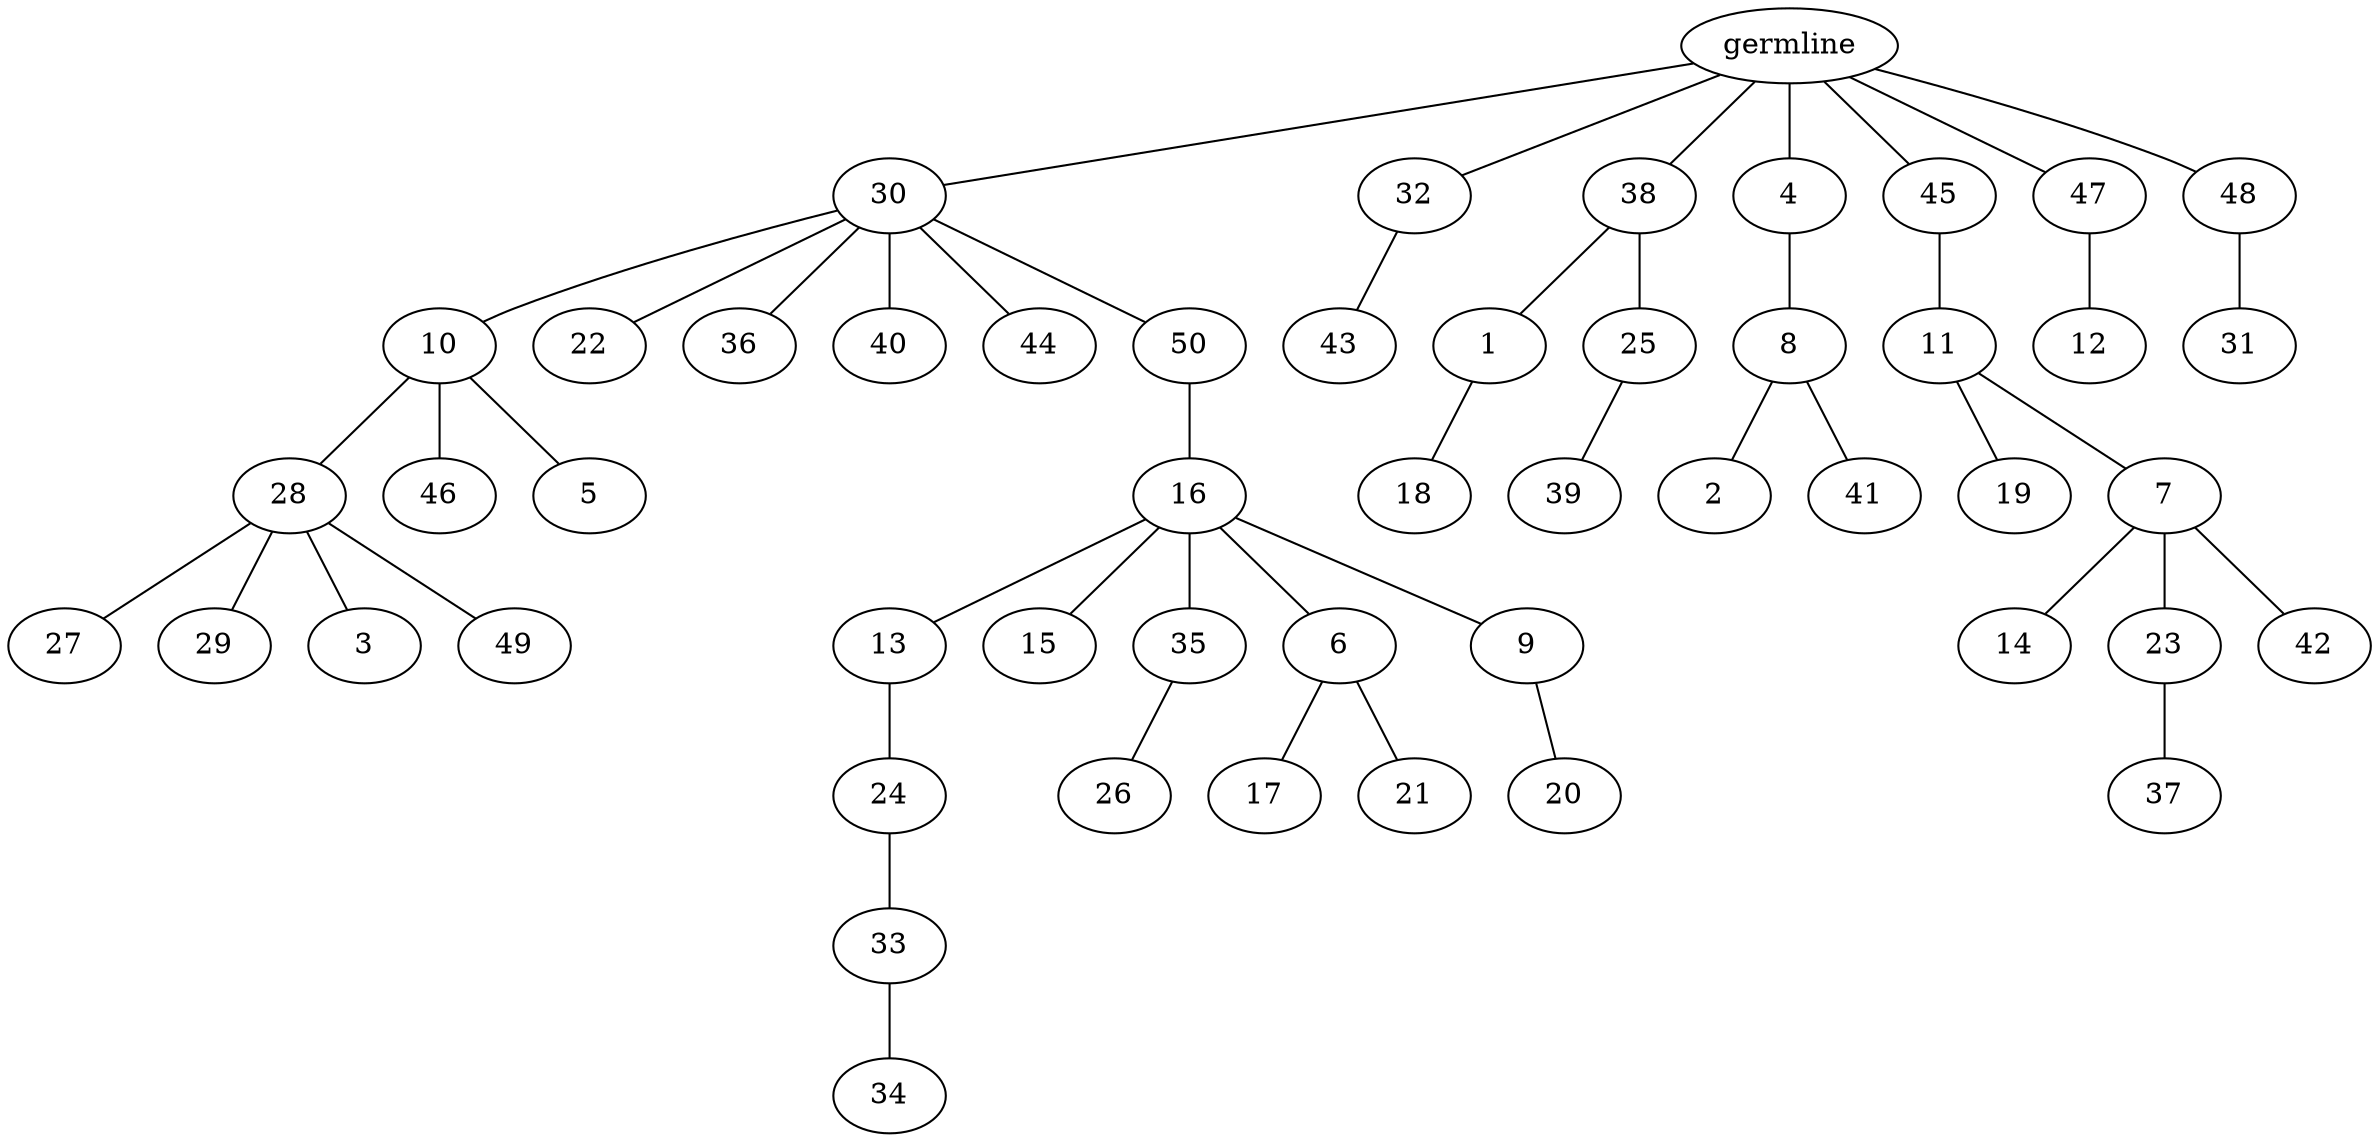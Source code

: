 graph tree {
    "140641793737776" [label="germline"];
    "140641793647712" [label="30"];
    "140641793649968" [label="10"];
    "140641793650304" [label="28"];
    "140641793650448" [label="27"];
    "140641793650592" [label="29"];
    "140641793631136" [label="3"];
    "140641793631472" [label="49"];
    "140641793650016" [label="46"];
    "140641793633104" [label="5"];
    "140641793649776" [label="22"];
    "140641793631280" [label="36"];
    "140641793633392" [label="40"];
    "140641793631904" [label="44"];
    "140641793634160" [label="50"];
    "140641793633728" [label="16"];
    "140641793634016" [label="13"];
    "140641793631712" [label="24"];
    "140641793632960" [label="33"];
    "140641799687184" [label="34"];
    "140641793633968" [label="15"];
    "140641793633200" [label="35"];
    "140641793632432" [label="26"];
    "140641793630608" [label="6"];
    "140641793634256" [label="17"];
    "140641793630368" [label="21"];
    "140641793632768" [label="9"];
    "140641793631568" [label="20"];
    "140641793650160" [label="32"];
    "140641793632672" [label="43"];
    "140641793630656" [label="38"];
    "140641793632720" [label="1"];
    "140641793633488" [label="18"];
    "140641793633248" [label="25"];
    "140641793631952" [label="39"];
    "140641793633536" [label="4"];
    "140641793716720" [label="8"];
    "140641793716480" [label="2"];
    "140641793716432" [label="41"];
    "140641793630320" [label="45"];
    "140641793717248" [label="11"];
    "140641793717152" [label="19"];
    "140641793716864" [label="7"];
    "140641793717392" [label="14"];
    "140641793717440" [label="23"];
    "140641793717728" [label="37"];
    "140641793718688" [label="42"];
    "140641793717344" [label="47"];
    "140641793717824" [label="12"];
    "140641793718592" [label="48"];
    "140641793718400" [label="31"];
    "140641793737776" -- "140641793647712";
    "140641793737776" -- "140641793650160";
    "140641793737776" -- "140641793630656";
    "140641793737776" -- "140641793633536";
    "140641793737776" -- "140641793630320";
    "140641793737776" -- "140641793717344";
    "140641793737776" -- "140641793718592";
    "140641793647712" -- "140641793649968";
    "140641793647712" -- "140641793649776";
    "140641793647712" -- "140641793631280";
    "140641793647712" -- "140641793633392";
    "140641793647712" -- "140641793631904";
    "140641793647712" -- "140641793634160";
    "140641793649968" -- "140641793650304";
    "140641793649968" -- "140641793650016";
    "140641793649968" -- "140641793633104";
    "140641793650304" -- "140641793650448";
    "140641793650304" -- "140641793650592";
    "140641793650304" -- "140641793631136";
    "140641793650304" -- "140641793631472";
    "140641793634160" -- "140641793633728";
    "140641793633728" -- "140641793634016";
    "140641793633728" -- "140641793633968";
    "140641793633728" -- "140641793633200";
    "140641793633728" -- "140641793630608";
    "140641793633728" -- "140641793632768";
    "140641793634016" -- "140641793631712";
    "140641793631712" -- "140641793632960";
    "140641793632960" -- "140641799687184";
    "140641793633200" -- "140641793632432";
    "140641793630608" -- "140641793634256";
    "140641793630608" -- "140641793630368";
    "140641793632768" -- "140641793631568";
    "140641793650160" -- "140641793632672";
    "140641793630656" -- "140641793632720";
    "140641793630656" -- "140641793633248";
    "140641793632720" -- "140641793633488";
    "140641793633248" -- "140641793631952";
    "140641793633536" -- "140641793716720";
    "140641793716720" -- "140641793716480";
    "140641793716720" -- "140641793716432";
    "140641793630320" -- "140641793717248";
    "140641793717248" -- "140641793717152";
    "140641793717248" -- "140641793716864";
    "140641793716864" -- "140641793717392";
    "140641793716864" -- "140641793717440";
    "140641793716864" -- "140641793718688";
    "140641793717440" -- "140641793717728";
    "140641793717344" -- "140641793717824";
    "140641793718592" -- "140641793718400";
}
